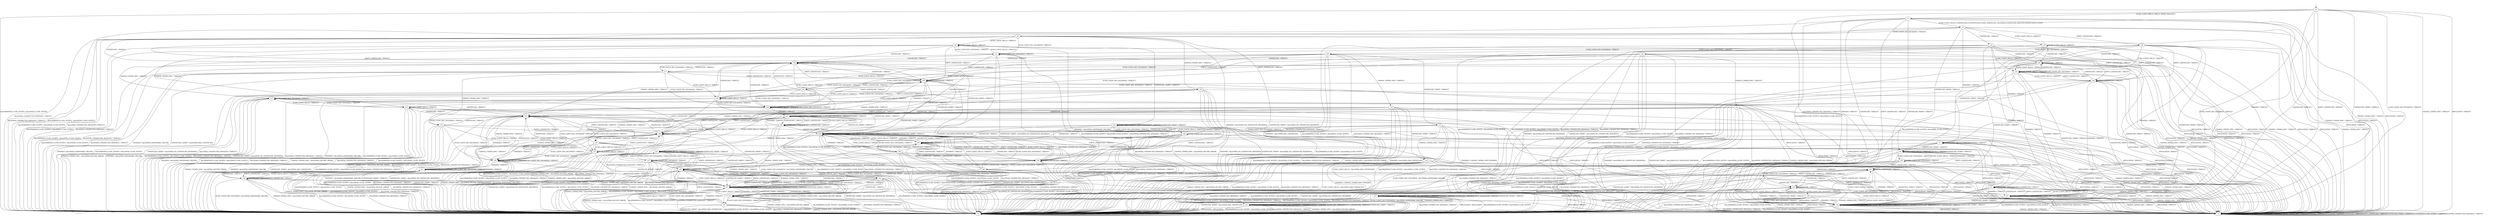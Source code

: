 digraph h6 {
s0 [label="s0"];
s1 [label="s1"];
s2 [label="s2"];
s3 [label="s3"];
s4 [label="s4"];
s5 [label="s5"];
s6 [label="s6"];
s7 [label="s7"];
s18 [label="s18"];
s19 [label="s19"];
s35 [label="s35"];
s44 [label="s44"];
s8 [label="s8"];
s9 [label="s9"];
s10 [label="s10"];
s11 [label="s11"];
s16 [label="s16"];
s25 [label="s25"];
s40 [label="s40"];
s41 [label="s41"];
s42 [label="s42"];
s45 [label="s45"];
s49 [label="s49"];
s52 [label="s52"];
s53 [label="s53"];
s61 [label="s61"];
s12 [label="s12"];
s13 [label="s13"];
s14 [label="s14"];
s17 [label="s17"];
s20 [label="s20"];
s21 [label="s21"];
s24 [label="s24"];
s30 [label="s30"];
s31 [label="s31"];
s38 [label="s38"];
s43 [label="s43"];
s46 [label="s46"];
s48 [label="s48"];
s54 [label="s54"];
s58 [label="s58"];
s64 [label="s64"];
s15 [label="s15"];
s22 [label="s22"];
s23 [label="s23"];
s26 [label="s26"];
s29 [label="s29"];
s32 [label="s32"];
s33 [label="s33"];
s36 [label="s36"];
s39 [label="s39"];
s47 [label="s47"];
s50 [label="s50"];
s55 [label="s55"];
s59 [label="s59"];
s27 [label="s27"];
s28 [label="s28"];
s34 [label="s34"];
s37 [label="s37"];
s51 [label="s51"];
s56 [label="s56"];
s60 [label="s60"];
s62 [label="s62"];
s57 [label="s57"];
s63 [label="s63"];
s0 -> s1 [label="ECDH_CLIENT_HELLO / HELLO_VERIFY_REQUEST+"];
s0 -> s2 [label="ECDH_CLIENT_KEY_EXCHANGE / TIMEOUT"];
s0 -> s3 [label="CHANGE_CIPHER_SPEC / TIMEOUT"];
s0 -> s2 [label="FINISHED / TIMEOUT"];
s0 -> s3 [label="APPLICATION / TIMEOUT"];
s0 -> s2 [label="CERTIFICATE / TIMEOUT"];
s0 -> s2 [label="EMPTY_CERTIFICATE / TIMEOUT"];
s0 -> s2 [label="CERTIFICATE_VERIFY / TIMEOUT"];
s0 -> s4 [label="Alert(WARNING,CLOSE_NOTIFY) / Alert(FATAL,CLOSE_NOTIFY)"];
s0 -> s4 [label="Alert(FATAL,UNEXPECTED_MESSAGE) / TIMEOUT"];
s1 -> s5 [label="ECDH_CLIENT_HELLO / SERVER_HELLO,CERTIFICATE,ECDHE_SERVER_KEY_EXCHANGE,CERTIFICATE_REQUEST,SERVER_HELLO_DONE"];
s1 -> s2 [label="ECDH_CLIENT_KEY_EXCHANGE / TIMEOUT"];
s1 -> s3 [label="CHANGE_CIPHER_SPEC / TIMEOUT"];
s1 -> s2 [label="FINISHED / TIMEOUT"];
s1 -> s3 [label="APPLICATION / TIMEOUT"];
s1 -> s2 [label="CERTIFICATE / TIMEOUT"];
s1 -> s2 [label="EMPTY_CERTIFICATE / TIMEOUT"];
s1 -> s2 [label="CERTIFICATE_VERIFY / TIMEOUT"];
s1 -> s4 [label="Alert(WARNING,CLOSE_NOTIFY) / Alert(FATAL,CLOSE_NOTIFY)"];
s1 -> s4 [label="Alert(FATAL,UNEXPECTED_MESSAGE) / TIMEOUT"];
s2 -> s2 [label="ECDH_CLIENT_HELLO / TIMEOUT"];
s2 -> s2 [label="ECDH_CLIENT_KEY_EXCHANGE / TIMEOUT"];
s2 -> s3 [label="CHANGE_CIPHER_SPEC / TIMEOUT"];
s2 -> s2 [label="FINISHED / TIMEOUT"];
s2 -> s3 [label="APPLICATION / TIMEOUT"];
s2 -> s2 [label="CERTIFICATE / TIMEOUT"];
s2 -> s2 [label="EMPTY_CERTIFICATE / TIMEOUT"];
s2 -> s2 [label="CERTIFICATE_VERIFY / TIMEOUT"];
s2 -> s4 [label="Alert(WARNING,CLOSE_NOTIFY) / Alert(FATAL,CLOSE_NOTIFY)"];
s2 -> s4 [label="Alert(FATAL,UNEXPECTED_MESSAGE) / TIMEOUT"];
s3 -> s3 [label="ECDH_CLIENT_HELLO / TIMEOUT"];
s3 -> s3 [label="ECDH_CLIENT_KEY_EXCHANGE / TIMEOUT"];
s3 -> s3 [label="CHANGE_CIPHER_SPEC / TIMEOUT"];
s3 -> s3 [label="FINISHED / TIMEOUT"];
s3 -> s3 [label="APPLICATION / TIMEOUT"];
s3 -> s3 [label="CERTIFICATE / TIMEOUT"];
s3 -> s3 [label="EMPTY_CERTIFICATE / TIMEOUT"];
s3 -> s3 [label="CERTIFICATE_VERIFY / TIMEOUT"];
s3 -> s3 [label="Alert(WARNING,CLOSE_NOTIFY) / TIMEOUT"];
s3 -> s3 [label="Alert(FATAL,UNEXPECTED_MESSAGE) / TIMEOUT"];
s4 -> s4 [label="ECDH_CLIENT_HELLO / SOCKET_CLOSED"];
s4 -> s4 [label="ECDH_CLIENT_KEY_EXCHANGE / SOCKET_CLOSED"];
s4 -> s4 [label="CHANGE_CIPHER_SPEC / SOCKET_CLOSED"];
s4 -> s4 [label="FINISHED / SOCKET_CLOSED"];
s4 -> s4 [label="APPLICATION / SOCKET_CLOSED"];
s4 -> s4 [label="CERTIFICATE / SOCKET_CLOSED"];
s4 -> s4 [label="EMPTY_CERTIFICATE / SOCKET_CLOSED"];
s4 -> s4 [label="CERTIFICATE_VERIFY / SOCKET_CLOSED"];
s4 -> s4 [label="Alert(WARNING,CLOSE_NOTIFY) / SOCKET_CLOSED"];
s4 -> s4 [label="Alert(FATAL,UNEXPECTED_MESSAGE) / SOCKET_CLOSED"];
s5 -> s18 [label="ECDH_CLIENT_HELLO / TIMEOUT"];
s5 -> s6 [label="ECDH_CLIENT_KEY_EXCHANGE / TIMEOUT"];
s5 -> s3 [label="CHANGE_CIPHER_SPEC / TIMEOUT"];
s5 -> s7 [label="FINISHED / TIMEOUT"];
s5 -> s3 [label="APPLICATION / TIMEOUT"];
s5 -> s19 [label="CERTIFICATE / TIMEOUT"];
s5 -> s35 [label="EMPTY_CERTIFICATE / TIMEOUT"];
s5 -> s44 [label="CERTIFICATE_VERIFY / TIMEOUT"];
s5 -> s4 [label="Alert(WARNING,CLOSE_NOTIFY) / Alert(FATAL,CLOSE_NOTIFY)"];
s5 -> s4 [label="Alert(FATAL,UNEXPECTED_MESSAGE) / TIMEOUT"];
s6 -> s8 [label="ECDH_CLIENT_HELLO / TIMEOUT"];
s6 -> s9 [label="ECDH_CLIENT_KEY_EXCHANGE / TIMEOUT"];
s6 -> s10 [label="CHANGE_CIPHER_SPEC / TIMEOUT"];
s6 -> s4 [label="FINISHED / Alert(FATAL,NO_CERTIFICATE_RESERVED)"];
s6 -> s3 [label="APPLICATION / TIMEOUT"];
s6 -> s16 [label="CERTIFICATE / TIMEOUT"];
s6 -> s45 [label="EMPTY_CERTIFICATE / TIMEOUT"];
s6 -> s4 [label="CERTIFICATE_VERIFY / Alert(FATAL,NO_CERTIFICATE_RESERVED)"];
s6 -> s4 [label="Alert(WARNING,CLOSE_NOTIFY) / Alert(FATAL,CLOSE_NOTIFY)"];
s6 -> s4 [label="Alert(FATAL,UNEXPECTED_MESSAGE) / TIMEOUT"];
s7 -> s7 [label="ECDH_CLIENT_HELLO / TIMEOUT"];
s7 -> s4 [label="ECDH_CLIENT_KEY_EXCHANGE / Alert(FATAL,HANDSHAKE_FAILURE)"];
s7 -> s3 [label="CHANGE_CIPHER_SPEC / TIMEOUT"];
s7 -> s7 [label="FINISHED / TIMEOUT"];
s7 -> s3 [label="APPLICATION / TIMEOUT"];
s7 -> s11 [label="CERTIFICATE / TIMEOUT"];
s7 -> s11 [label="EMPTY_CERTIFICATE / TIMEOUT"];
s7 -> s44 [label="CERTIFICATE_VERIFY / TIMEOUT"];
s7 -> s4 [label="Alert(WARNING,CLOSE_NOTIFY) / Alert(FATAL,CLOSE_NOTIFY)"];
s7 -> s4 [label="Alert(FATAL,UNEXPECTED_MESSAGE) / TIMEOUT"];
s18 -> s18 [label="ECDH_CLIENT_HELLO / TIMEOUT"];
s18 -> s9 [label="ECDH_CLIENT_KEY_EXCHANGE / TIMEOUT"];
s18 -> s3 [label="CHANGE_CIPHER_SPEC / TIMEOUT"];
s18 -> s7 [label="FINISHED / TIMEOUT"];
s18 -> s3 [label="APPLICATION / TIMEOUT"];
s18 -> s40 [label="CERTIFICATE / TIMEOUT"];
s18 -> s49 [label="EMPTY_CERTIFICATE / TIMEOUT"];
s18 -> s44 [label="CERTIFICATE_VERIFY / TIMEOUT"];
s18 -> s4 [label="Alert(WARNING,CLOSE_NOTIFY) / Alert(FATAL,CLOSE_NOTIFY)"];
s18 -> s4 [label="Alert(FATAL,UNEXPECTED_MESSAGE) / TIMEOUT"];
s19 -> s41 [label="ECDH_CLIENT_HELLO / TIMEOUT"];
s19 -> s25 [label="ECDH_CLIENT_KEY_EXCHANGE / TIMEOUT"];
s19 -> s3 [label="CHANGE_CIPHER_SPEC / TIMEOUT"];
s19 -> s21 [label="FINISHED / TIMEOUT"];
s19 -> s3 [label="APPLICATION / TIMEOUT"];
s19 -> s40 [label="CERTIFICATE / TIMEOUT"];
s19 -> s49 [label="EMPTY_CERTIFICATE / TIMEOUT"];
s19 -> s2 [label="CERTIFICATE_VERIFY / TIMEOUT"];
s19 -> s4 [label="Alert(WARNING,CLOSE_NOTIFY) / Alert(FATAL,CLOSE_NOTIFY)"];
s19 -> s4 [label="Alert(FATAL,UNEXPECTED_MESSAGE) / TIMEOUT"];
s35 -> s41 [label="ECDH_CLIENT_HELLO / TIMEOUT"];
s35 -> s42 [label="ECDH_CLIENT_KEY_EXCHANGE / TIMEOUT"];
s35 -> s3 [label="CHANGE_CIPHER_SPEC / TIMEOUT"];
s35 -> s21 [label="FINISHED / TIMEOUT"];
s35 -> s3 [label="APPLICATION / TIMEOUT"];
s35 -> s40 [label="CERTIFICATE / TIMEOUT"];
s35 -> s49 [label="EMPTY_CERTIFICATE / TIMEOUT"];
s35 -> s2 [label="CERTIFICATE_VERIFY / TIMEOUT"];
s35 -> s4 [label="Alert(WARNING,CLOSE_NOTIFY) / Alert(FATAL,CLOSE_NOTIFY)"];
s35 -> s4 [label="Alert(FATAL,UNEXPECTED_MESSAGE) / TIMEOUT"];
s44 -> s44 [label="ECDH_CLIENT_HELLO / TIMEOUT"];
s44 -> s52 [label="ECDH_CLIENT_KEY_EXCHANGE / TIMEOUT"];
s44 -> s3 [label="CHANGE_CIPHER_SPEC / TIMEOUT"];
s44 -> s44 [label="FINISHED / TIMEOUT"];
s44 -> s3 [label="APPLICATION / TIMEOUT"];
s44 -> s53 [label="CERTIFICATE / TIMEOUT"];
s44 -> s61 [label="EMPTY_CERTIFICATE / TIMEOUT"];
s44 -> s44 [label="CERTIFICATE_VERIFY / TIMEOUT"];
s44 -> s4 [label="Alert(WARNING,CLOSE_NOTIFY) / Alert(FATAL,CLOSE_NOTIFY)"];
s44 -> s4 [label="Alert(FATAL,UNEXPECTED_MESSAGE) / TIMEOUT"];
s8 -> s8 [label="ECDH_CLIENT_HELLO / TIMEOUT"];
s8 -> s9 [label="ECDH_CLIENT_KEY_EXCHANGE / TIMEOUT"];
s8 -> s12 [label="CHANGE_CIPHER_SPEC / TIMEOUT"];
s8 -> s4 [label="FINISHED / Alert(FATAL,HANDSHAKE_FAILURE)"];
s8 -> s3 [label="APPLICATION / TIMEOUT"];
s8 -> s16 [label="CERTIFICATE / TIMEOUT"];
s8 -> s45 [label="EMPTY_CERTIFICATE / TIMEOUT"];
s8 -> s20 [label="CERTIFICATE_VERIFY / TIMEOUT"];
s8 -> s4 [label="Alert(WARNING,CLOSE_NOTIFY) / Alert(FATAL,CLOSE_NOTIFY)"];
s8 -> s4 [label="Alert(FATAL,UNEXPECTED_MESSAGE) / TIMEOUT"];
s9 -> s8 [label="ECDH_CLIENT_HELLO / TIMEOUT"];
s9 -> s9 [label="ECDH_CLIENT_KEY_EXCHANGE / TIMEOUT"];
s9 -> s13 [label="CHANGE_CIPHER_SPEC / TIMEOUT"];
s9 -> s4 [label="FINISHED / Alert(FATAL,HANDSHAKE_FAILURE)"];
s9 -> s3 [label="APPLICATION / TIMEOUT"];
s9 -> s16 [label="CERTIFICATE / TIMEOUT"];
s9 -> s45 [label="EMPTY_CERTIFICATE / TIMEOUT"];
s9 -> s4 [label="CERTIFICATE_VERIFY / Alert(FATAL,NO_CERTIFICATE_RESERVED)"];
s9 -> s4 [label="Alert(WARNING,CLOSE_NOTIFY) / Alert(FATAL,CLOSE_NOTIFY)"];
s9 -> s4 [label="Alert(FATAL,UNEXPECTED_MESSAGE) / TIMEOUT"];
s10 -> s12 [label="ECDH_CLIENT_HELLO / TIMEOUT"];
s10 -> s13 [label="ECDH_CLIENT_KEY_EXCHANGE / TIMEOUT"];
s10 -> s4 [label="CHANGE_CIPHER_SPEC / Alert(FATAL,DECODE_ERROR)"];
s10 -> s4 [label="FINISHED / Alert(FATAL,NO_CERTIFICATE_RESERVED)"];
s10 -> s3 [label="APPLICATION / TIMEOUT"];
s10 -> s14 [label="CERTIFICATE / TIMEOUT"];
s10 -> s46 [label="EMPTY_CERTIFICATE / TIMEOUT"];
s10 -> s4 [label="CERTIFICATE_VERIFY / Alert(FATAL,NO_CERTIFICATE_RESERVED)"];
s10 -> s4 [label="Alert(WARNING,CLOSE_NOTIFY) / Alert(FATAL,CLOSE_NOTIFY)"];
s10 -> s4 [label="Alert(FATAL,UNEXPECTED_MESSAGE) / TIMEOUT"];
s11 -> s21 [label="ECDH_CLIENT_HELLO / TIMEOUT"];
s11 -> s4 [label="ECDH_CLIENT_KEY_EXCHANGE / Alert(FATAL,HANDSHAKE_FAILURE)"];
s11 -> s3 [label="CHANGE_CIPHER_SPEC / TIMEOUT"];
s11 -> s21 [label="FINISHED / TIMEOUT"];
s11 -> s3 [label="APPLICATION / TIMEOUT"];
s11 -> s11 [label="CERTIFICATE / TIMEOUT"];
s11 -> s11 [label="EMPTY_CERTIFICATE / TIMEOUT"];
s11 -> s2 [label="CERTIFICATE_VERIFY / TIMEOUT"];
s11 -> s4 [label="Alert(WARNING,CLOSE_NOTIFY) / Alert(FATAL,CLOSE_NOTIFY)"];
s11 -> s4 [label="Alert(FATAL,UNEXPECTED_MESSAGE) / TIMEOUT"];
s16 -> s38 [label="ECDH_CLIENT_HELLO / TIMEOUT"];
s16 -> s17 [label="ECDH_CLIENT_KEY_EXCHANGE / TIMEOUT"];
s16 -> s14 [label="CHANGE_CIPHER_SPEC / TIMEOUT"];
s16 -> s24 [label="FINISHED / TIMEOUT"];
s16 -> s3 [label="APPLICATION / TIMEOUT"];
s16 -> s16 [label="CERTIFICATE / TIMEOUT"];
s16 -> s45 [label="EMPTY_CERTIFICATE / TIMEOUT"];
s16 -> s48 [label="CERTIFICATE_VERIFY / TIMEOUT"];
s16 -> s4 [label="Alert(WARNING,CLOSE_NOTIFY) / Alert(FATAL,CLOSE_NOTIFY)"];
s16 -> s4 [label="Alert(FATAL,UNEXPECTED_MESSAGE) / TIMEOUT"];
s25 -> s39 [label="ECDH_CLIENT_HELLO / TIMEOUT"];
s25 -> s38 [label="ECDH_CLIENT_KEY_EXCHANGE / TIMEOUT"];
s25 -> s30 [label="CHANGE_CIPHER_SPEC / TIMEOUT"];
s25 -> s4 [label="FINISHED / Alert(FATAL,BAD_CERTIFICATE)"];
s25 -> s3 [label="APPLICATION / TIMEOUT"];
s25 -> s16 [label="CERTIFICATE / TIMEOUT"];
s25 -> s45 [label="EMPTY_CERTIFICATE / TIMEOUT"];
s25 -> s31 [label="CERTIFICATE_VERIFY / TIMEOUT"];
s25 -> s4 [label="Alert(WARNING,CLOSE_NOTIFY) / Alert(FATAL,CLOSE_NOTIFY)"];
s25 -> s4 [label="Alert(FATAL,UNEXPECTED_MESSAGE) / TIMEOUT"];
s40 -> s41 [label="ECDH_CLIENT_HELLO / TIMEOUT"];
s40 -> s17 [label="ECDH_CLIENT_KEY_EXCHANGE / TIMEOUT"];
s40 -> s3 [label="CHANGE_CIPHER_SPEC / TIMEOUT"];
s40 -> s21 [label="FINISHED / TIMEOUT"];
s40 -> s3 [label="APPLICATION / TIMEOUT"];
s40 -> s40 [label="CERTIFICATE / TIMEOUT"];
s40 -> s49 [label="EMPTY_CERTIFICATE / TIMEOUT"];
s40 -> s2 [label="CERTIFICATE_VERIFY / TIMEOUT"];
s40 -> s4 [label="Alert(WARNING,CLOSE_NOTIFY) / Alert(FATAL,CLOSE_NOTIFY)"];
s40 -> s4 [label="Alert(FATAL,UNEXPECTED_MESSAGE) / TIMEOUT"];
s41 -> s41 [label="ECDH_CLIENT_HELLO / TIMEOUT"];
s41 -> s41 [label="ECDH_CLIENT_KEY_EXCHANGE / TIMEOUT"];
s41 -> s3 [label="CHANGE_CIPHER_SPEC / TIMEOUT"];
s41 -> s21 [label="FINISHED / TIMEOUT"];
s41 -> s3 [label="APPLICATION / TIMEOUT"];
s41 -> s40 [label="CERTIFICATE / TIMEOUT"];
s41 -> s49 [label="EMPTY_CERTIFICATE / TIMEOUT"];
s41 -> s2 [label="CERTIFICATE_VERIFY / TIMEOUT"];
s41 -> s4 [label="Alert(WARNING,CLOSE_NOTIFY) / Alert(FATAL,CLOSE_NOTIFY)"];
s41 -> s4 [label="Alert(FATAL,UNEXPECTED_MESSAGE) / TIMEOUT"];
s42 -> s39 [label="ECDH_CLIENT_HELLO / TIMEOUT"];
s42 -> s38 [label="ECDH_CLIENT_KEY_EXCHANGE / TIMEOUT"];
s42 -> s43 [label="CHANGE_CIPHER_SPEC / TIMEOUT"];
s42 -> s4 [label="FINISHED / Alert(FATAL,NO_CERTIFICATE_RESERVED)"];
s42 -> s3 [label="APPLICATION / TIMEOUT"];
s42 -> s16 [label="CERTIFICATE / TIMEOUT"];
s42 -> s45 [label="EMPTY_CERTIFICATE / TIMEOUT"];
s42 -> s4 [label="CERTIFICATE_VERIFY / Alert(FATAL,NO_CERTIFICATE_RESERVED)"];
s42 -> s4 [label="Alert(WARNING,CLOSE_NOTIFY) / Alert(FATAL,CLOSE_NOTIFY)"];
s42 -> s4 [label="Alert(FATAL,UNEXPECTED_MESSAGE) / TIMEOUT"];
s45 -> s38 [label="ECDH_CLIENT_HELLO / TIMEOUT"];
s45 -> s54 [label="ECDH_CLIENT_KEY_EXCHANGE / TIMEOUT"];
s45 -> s46 [label="CHANGE_CIPHER_SPEC / TIMEOUT"];
s45 -> s24 [label="FINISHED / TIMEOUT"];
s45 -> s3 [label="APPLICATION / TIMEOUT"];
s45 -> s16 [label="CERTIFICATE / TIMEOUT"];
s45 -> s45 [label="EMPTY_CERTIFICATE / TIMEOUT"];
s45 -> s48 [label="CERTIFICATE_VERIFY / TIMEOUT"];
s45 -> s4 [label="Alert(WARNING,CLOSE_NOTIFY) / Alert(FATAL,CLOSE_NOTIFY)"];
s45 -> s4 [label="Alert(FATAL,UNEXPECTED_MESSAGE) / TIMEOUT"];
s49 -> s41 [label="ECDH_CLIENT_HELLO / TIMEOUT"];
s49 -> s54 [label="ECDH_CLIENT_KEY_EXCHANGE / TIMEOUT"];
s49 -> s3 [label="CHANGE_CIPHER_SPEC / TIMEOUT"];
s49 -> s21 [label="FINISHED / TIMEOUT"];
s49 -> s3 [label="APPLICATION / TIMEOUT"];
s49 -> s40 [label="CERTIFICATE / TIMEOUT"];
s49 -> s49 [label="EMPTY_CERTIFICATE / TIMEOUT"];
s49 -> s2 [label="CERTIFICATE_VERIFY / TIMEOUT"];
s49 -> s4 [label="Alert(WARNING,CLOSE_NOTIFY) / Alert(FATAL,CLOSE_NOTIFY)"];
s49 -> s4 [label="Alert(FATAL,UNEXPECTED_MESSAGE) / TIMEOUT"];
s52 -> s44 [label="ECDH_CLIENT_HELLO / TIMEOUT"];
s52 -> s52 [label="ECDH_CLIENT_KEY_EXCHANGE / TIMEOUT"];
s52 -> s3 [label="CHANGE_CIPHER_SPEC / TIMEOUT"];
s52 -> s44 [label="FINISHED / TIMEOUT"];
s52 -> s3 [label="APPLICATION / TIMEOUT"];
s52 -> s53 [label="CERTIFICATE / TIMEOUT"];
s52 -> s61 [label="EMPTY_CERTIFICATE / TIMEOUT"];
s52 -> s4 [label="CERTIFICATE_VERIFY / Alert(FATAL,NO_CERTIFICATE_RESERVED)"];
s52 -> s4 [label="Alert(WARNING,CLOSE_NOTIFY) / Alert(FATAL,CLOSE_NOTIFY)"];
s52 -> s4 [label="Alert(FATAL,UNEXPECTED_MESSAGE) / TIMEOUT"];
s53 -> s2 [label="ECDH_CLIENT_HELLO / TIMEOUT"];
s53 -> s58 [label="ECDH_CLIENT_KEY_EXCHANGE / TIMEOUT"];
s53 -> s3 [label="CHANGE_CIPHER_SPEC / TIMEOUT"];
s53 -> s2 [label="FINISHED / TIMEOUT"];
s53 -> s3 [label="APPLICATION / TIMEOUT"];
s53 -> s53 [label="CERTIFICATE / TIMEOUT"];
s53 -> s61 [label="EMPTY_CERTIFICATE / TIMEOUT"];
s53 -> s2 [label="CERTIFICATE_VERIFY / TIMEOUT"];
s53 -> s4 [label="Alert(WARNING,CLOSE_NOTIFY) / Alert(FATAL,CLOSE_NOTIFY)"];
s53 -> s4 [label="Alert(FATAL,UNEXPECTED_MESSAGE) / TIMEOUT"];
s61 -> s2 [label="ECDH_CLIENT_HELLO / TIMEOUT"];
s61 -> s64 [label="ECDH_CLIENT_KEY_EXCHANGE / TIMEOUT"];
s61 -> s3 [label="CHANGE_CIPHER_SPEC / TIMEOUT"];
s61 -> s2 [label="FINISHED / TIMEOUT"];
s61 -> s3 [label="APPLICATION / TIMEOUT"];
s61 -> s53 [label="CERTIFICATE / TIMEOUT"];
s61 -> s61 [label="EMPTY_CERTIFICATE / TIMEOUT"];
s61 -> s2 [label="CERTIFICATE_VERIFY / TIMEOUT"];
s61 -> s4 [label="Alert(WARNING,CLOSE_NOTIFY) / Alert(FATAL,CLOSE_NOTIFY)"];
s61 -> s4 [label="Alert(FATAL,UNEXPECTED_MESSAGE) / TIMEOUT"];
s12 -> s12 [label="ECDH_CLIENT_HELLO / TIMEOUT"];
s12 -> s13 [label="ECDH_CLIENT_KEY_EXCHANGE / TIMEOUT"];
s12 -> s4 [label="CHANGE_CIPHER_SPEC / Alert(FATAL,DECODE_ERROR)"];
s12 -> s4 [label="FINISHED / Alert(FATAL,HANDSHAKE_FAILURE)"];
s12 -> s3 [label="APPLICATION / TIMEOUT"];
s12 -> s14 [label="CERTIFICATE / TIMEOUT"];
s12 -> s46 [label="EMPTY_CERTIFICATE / TIMEOUT"];
s12 -> s22 [label="CERTIFICATE_VERIFY / TIMEOUT"];
s12 -> s4 [label="Alert(WARNING,CLOSE_NOTIFY) / Alert(FATAL,CLOSE_NOTIFY)"];
s12 -> s4 [label="Alert(FATAL,UNEXPECTED_MESSAGE) / TIMEOUT"];
s13 -> s12 [label="ECDH_CLIENT_HELLO / TIMEOUT"];
s13 -> s13 [label="ECDH_CLIENT_KEY_EXCHANGE / TIMEOUT"];
s13 -> s4 [label="CHANGE_CIPHER_SPEC / Alert(FATAL,DECODE_ERROR)"];
s13 -> s4 [label="FINISHED / Alert(FATAL,HANDSHAKE_FAILURE)"];
s13 -> s3 [label="APPLICATION / TIMEOUT"];
s13 -> s14 [label="CERTIFICATE / TIMEOUT"];
s13 -> s46 [label="EMPTY_CERTIFICATE / TIMEOUT"];
s13 -> s4 [label="CERTIFICATE_VERIFY / Alert(FATAL,NO_CERTIFICATE_RESERVED)"];
s13 -> s4 [label="Alert(WARNING,CLOSE_NOTIFY) / Alert(FATAL,CLOSE_NOTIFY)"];
s13 -> s4 [label="Alert(FATAL,UNEXPECTED_MESSAGE) / TIMEOUT"];
s14 -> s36 [label="ECDH_CLIENT_HELLO / TIMEOUT"];
s14 -> s15 [label="ECDH_CLIENT_KEY_EXCHANGE / TIMEOUT"];
s14 -> s4 [label="CHANGE_CIPHER_SPEC / Alert(FATAL,DECODE_ERROR)"];
s14 -> s23 [label="FINISHED / TIMEOUT"];
s14 -> s3 [label="APPLICATION / TIMEOUT"];
s14 -> s14 [label="CERTIFICATE / TIMEOUT"];
s14 -> s46 [label="EMPTY_CERTIFICATE / TIMEOUT"];
s14 -> s47 [label="CERTIFICATE_VERIFY / TIMEOUT"];
s14 -> s4 [label="Alert(WARNING,CLOSE_NOTIFY) / Alert(FATAL,CLOSE_NOTIFY)"];
s14 -> s4 [label="Alert(FATAL,UNEXPECTED_MESSAGE) / TIMEOUT"];
s17 -> s39 [label="ECDH_CLIENT_HELLO / TIMEOUT"];
s17 -> s38 [label="ECDH_CLIENT_KEY_EXCHANGE / TIMEOUT"];
s17 -> s15 [label="CHANGE_CIPHER_SPEC / TIMEOUT"];
s17 -> s4 [label="FINISHED / Alert(FATAL,HANDSHAKE_FAILURE)"];
s17 -> s3 [label="APPLICATION / TIMEOUT"];
s17 -> s16 [label="CERTIFICATE / TIMEOUT"];
s17 -> s45 [label="EMPTY_CERTIFICATE / TIMEOUT"];
s17 -> s4 [label="CERTIFICATE_VERIFY / Alert(FATAL,BAD_CERTIFICATE)"];
s17 -> s4 [label="Alert(WARNING,CLOSE_NOTIFY) / Alert(FATAL,CLOSE_NOTIFY)"];
s17 -> s4 [label="Alert(FATAL,UNEXPECTED_MESSAGE) / TIMEOUT"];
s20 -> s20 [label="ECDH_CLIENT_HELLO / TIMEOUT"];
s20 -> s26 [label="ECDH_CLIENT_KEY_EXCHANGE / TIMEOUT"];
s20 -> s22 [label="CHANGE_CIPHER_SPEC / TIMEOUT"];
s20 -> s20 [label="FINISHED / TIMEOUT"];
s20 -> s3 [label="APPLICATION / TIMEOUT"];
s20 -> s50 [label="CERTIFICATE / TIMEOUT"];
s20 -> s59 [label="EMPTY_CERTIFICATE / TIMEOUT"];
s20 -> s20 [label="CERTIFICATE_VERIFY / TIMEOUT"];
s20 -> s4 [label="Alert(WARNING,CLOSE_NOTIFY) / Alert(FATAL,CLOSE_NOTIFY)"];
s20 -> s4 [label="Alert(FATAL,UNEXPECTED_MESSAGE) / TIMEOUT"];
s21 -> s21 [label="ECDH_CLIENT_HELLO / TIMEOUT"];
s21 -> s21 [label="ECDH_CLIENT_KEY_EXCHANGE / TIMEOUT"];
s21 -> s3 [label="CHANGE_CIPHER_SPEC / TIMEOUT"];
s21 -> s21 [label="FINISHED / TIMEOUT"];
s21 -> s3 [label="APPLICATION / TIMEOUT"];
s21 -> s11 [label="CERTIFICATE / TIMEOUT"];
s21 -> s11 [label="EMPTY_CERTIFICATE / TIMEOUT"];
s21 -> s2 [label="CERTIFICATE_VERIFY / TIMEOUT"];
s21 -> s4 [label="Alert(WARNING,CLOSE_NOTIFY) / Alert(FATAL,CLOSE_NOTIFY)"];
s21 -> s4 [label="Alert(FATAL,UNEXPECTED_MESSAGE) / TIMEOUT"];
s24 -> s24 [label="ECDH_CLIENT_HELLO / TIMEOUT"];
s24 -> s24 [label="ECDH_CLIENT_KEY_EXCHANGE / TIMEOUT"];
s24 -> s23 [label="CHANGE_CIPHER_SPEC / TIMEOUT"];
s24 -> s24 [label="FINISHED / TIMEOUT"];
s24 -> s3 [label="APPLICATION / TIMEOUT"];
s24 -> s29 [label="CERTIFICATE / TIMEOUT"];
s24 -> s29 [label="EMPTY_CERTIFICATE / TIMEOUT"];
s24 -> s48 [label="CERTIFICATE_VERIFY / TIMEOUT"];
s24 -> s4 [label="Alert(WARNING,CLOSE_NOTIFY) / Alert(FATAL,CLOSE_NOTIFY)"];
s24 -> s4 [label="Alert(FATAL,UNEXPECTED_MESSAGE) / TIMEOUT"];
s30 -> s37 [label="ECDH_CLIENT_HELLO / TIMEOUT"];
s30 -> s36 [label="ECDH_CLIENT_KEY_EXCHANGE / TIMEOUT"];
s30 -> s4 [label="CHANGE_CIPHER_SPEC / Alert(FATAL,DECODE_ERROR)"];
s30 -> s4 [label="FINISHED / Alert(FATAL,BAD_CERTIFICATE)"];
s30 -> s3 [label="APPLICATION / TIMEOUT"];
s30 -> s14 [label="CERTIFICATE / TIMEOUT"];
s30 -> s46 [label="EMPTY_CERTIFICATE / TIMEOUT"];
s30 -> s32 [label="CERTIFICATE_VERIFY / TIMEOUT"];
s30 -> s4 [label="Alert(WARNING,CLOSE_NOTIFY) / Alert(FATAL,CLOSE_NOTIFY)"];
s30 -> s4 [label="Alert(FATAL,UNEXPECTED_MESSAGE) / TIMEOUT"];
s31 -> s4 [label="ECDH_CLIENT_HELLO / Alert(FATAL,BAD_CERTIFICATE)"];
s31 -> s48 [label="ECDH_CLIENT_KEY_EXCHANGE / TIMEOUT"];
s31 -> s32 [label="CHANGE_CIPHER_SPEC / TIMEOUT"];
s31 -> s33 [label="FINISHED / CHANGE_CIPHER_SPEC,FINISHED"];
s31 -> s3 [label="APPLICATION / TIMEOUT"];
s31 -> s50 [label="CERTIFICATE / TIMEOUT"];
s31 -> s59 [label="EMPTY_CERTIFICATE / TIMEOUT"];
s31 -> s48 [label="CERTIFICATE_VERIFY / TIMEOUT"];
s31 -> s4 [label="Alert(WARNING,CLOSE_NOTIFY) / Alert(FATAL,CLOSE_NOTIFY)"];
s31 -> s4 [label="Alert(FATAL,UNEXPECTED_MESSAGE) / TIMEOUT"];
s38 -> s38 [label="ECDH_CLIENT_HELLO / TIMEOUT"];
s38 -> s38 [label="ECDH_CLIENT_KEY_EXCHANGE / TIMEOUT"];
s38 -> s36 [label="CHANGE_CIPHER_SPEC / TIMEOUT"];
s38 -> s24 [label="FINISHED / TIMEOUT"];
s38 -> s3 [label="APPLICATION / TIMEOUT"];
s38 -> s16 [label="CERTIFICATE / TIMEOUT"];
s38 -> s45 [label="EMPTY_CERTIFICATE / TIMEOUT"];
s38 -> s48 [label="CERTIFICATE_VERIFY / TIMEOUT"];
s38 -> s4 [label="Alert(WARNING,CLOSE_NOTIFY) / Alert(FATAL,CLOSE_NOTIFY)"];
s38 -> s4 [label="Alert(FATAL,UNEXPECTED_MESSAGE) / TIMEOUT"];
s43 -> s37 [label="ECDH_CLIENT_HELLO / TIMEOUT"];
s43 -> s36 [label="ECDH_CLIENT_KEY_EXCHANGE / TIMEOUT"];
s43 -> s4 [label="CHANGE_CIPHER_SPEC / Alert(FATAL,DECODE_ERROR)"];
s43 -> s4 [label="FINISHED / Alert(FATAL,NO_CERTIFICATE_RESERVED)"];
s43 -> s3 [label="APPLICATION / TIMEOUT"];
s43 -> s14 [label="CERTIFICATE / TIMEOUT"];
s43 -> s46 [label="EMPTY_CERTIFICATE / TIMEOUT"];
s43 -> s4 [label="CERTIFICATE_VERIFY / Alert(FATAL,NO_CERTIFICATE_RESERVED)"];
s43 -> s4 [label="Alert(WARNING,CLOSE_NOTIFY) / Alert(FATAL,CLOSE_NOTIFY)"];
s43 -> s4 [label="Alert(FATAL,UNEXPECTED_MESSAGE) / TIMEOUT"];
s46 -> s36 [label="ECDH_CLIENT_HELLO / TIMEOUT"];
s46 -> s55 [label="ECDH_CLIENT_KEY_EXCHANGE / TIMEOUT"];
s46 -> s4 [label="CHANGE_CIPHER_SPEC / Alert(FATAL,DECODE_ERROR)"];
s46 -> s23 [label="FINISHED / TIMEOUT"];
s46 -> s3 [label="APPLICATION / TIMEOUT"];
s46 -> s14 [label="CERTIFICATE / TIMEOUT"];
s46 -> s46 [label="EMPTY_CERTIFICATE / TIMEOUT"];
s46 -> s47 [label="CERTIFICATE_VERIFY / TIMEOUT"];
s46 -> s4 [label="Alert(WARNING,CLOSE_NOTIFY) / Alert(FATAL,CLOSE_NOTIFY)"];
s46 -> s4 [label="Alert(FATAL,UNEXPECTED_MESSAGE) / TIMEOUT"];
s48 -> s48 [label="ECDH_CLIENT_HELLO / TIMEOUT"];
s48 -> s48 [label="ECDH_CLIENT_KEY_EXCHANGE / TIMEOUT"];
s48 -> s47 [label="CHANGE_CIPHER_SPEC / TIMEOUT"];
s48 -> s48 [label="FINISHED / TIMEOUT"];
s48 -> s3 [label="APPLICATION / TIMEOUT"];
s48 -> s50 [label="CERTIFICATE / TIMEOUT"];
s48 -> s59 [label="EMPTY_CERTIFICATE / TIMEOUT"];
s48 -> s48 [label="CERTIFICATE_VERIFY / TIMEOUT"];
s48 -> s4 [label="Alert(WARNING,CLOSE_NOTIFY) / Alert(FATAL,CLOSE_NOTIFY)"];
s48 -> s4 [label="Alert(FATAL,UNEXPECTED_MESSAGE) / TIMEOUT"];
s54 -> s39 [label="ECDH_CLIENT_HELLO / TIMEOUT"];
s54 -> s38 [label="ECDH_CLIENT_KEY_EXCHANGE / TIMEOUT"];
s54 -> s55 [label="CHANGE_CIPHER_SPEC / TIMEOUT"];
s54 -> s4 [label="FINISHED / Alert(FATAL,HANDSHAKE_FAILURE)"];
s54 -> s3 [label="APPLICATION / TIMEOUT"];
s54 -> s16 [label="CERTIFICATE / TIMEOUT"];
s54 -> s45 [label="EMPTY_CERTIFICATE / TIMEOUT"];
s54 -> s4 [label="CERTIFICATE_VERIFY / Alert(FATAL,NO_CERTIFICATE_RESERVED)"];
s54 -> s4 [label="Alert(WARNING,CLOSE_NOTIFY) / Alert(FATAL,CLOSE_NOTIFY)"];
s54 -> s4 [label="Alert(FATAL,UNEXPECTED_MESSAGE) / TIMEOUT"];
s58 -> s2 [label="ECDH_CLIENT_HELLO / TIMEOUT"];
s58 -> s2 [label="ECDH_CLIENT_KEY_EXCHANGE / TIMEOUT"];
s58 -> s3 [label="CHANGE_CIPHER_SPEC / TIMEOUT"];
s58 -> s2 [label="FINISHED / TIMEOUT"];
s58 -> s3 [label="APPLICATION / TIMEOUT"];
s58 -> s53 [label="CERTIFICATE / TIMEOUT"];
s58 -> s61 [label="EMPTY_CERTIFICATE / TIMEOUT"];
s58 -> s4 [label="CERTIFICATE_VERIFY / Alert(FATAL,BAD_CERTIFICATE)"];
s58 -> s4 [label="Alert(WARNING,CLOSE_NOTIFY) / Alert(FATAL,CLOSE_NOTIFY)"];
s58 -> s4 [label="Alert(FATAL,UNEXPECTED_MESSAGE) / TIMEOUT"];
s64 -> s2 [label="ECDH_CLIENT_HELLO / TIMEOUT"];
s64 -> s2 [label="ECDH_CLIENT_KEY_EXCHANGE / TIMEOUT"];
s64 -> s3 [label="CHANGE_CIPHER_SPEC / TIMEOUT"];
s64 -> s2 [label="FINISHED / TIMEOUT"];
s64 -> s3 [label="APPLICATION / TIMEOUT"];
s64 -> s53 [label="CERTIFICATE / TIMEOUT"];
s64 -> s61 [label="EMPTY_CERTIFICATE / TIMEOUT"];
s64 -> s4 [label="CERTIFICATE_VERIFY / Alert(FATAL,NO_CERTIFICATE_RESERVED)"];
s64 -> s4 [label="Alert(WARNING,CLOSE_NOTIFY) / Alert(FATAL,CLOSE_NOTIFY)"];
s64 -> s4 [label="Alert(FATAL,UNEXPECTED_MESSAGE) / TIMEOUT"];
s15 -> s37 [label="ECDH_CLIENT_HELLO / TIMEOUT"];
s15 -> s36 [label="ECDH_CLIENT_KEY_EXCHANGE / TIMEOUT"];
s15 -> s4 [label="CHANGE_CIPHER_SPEC / Alert(FATAL,DECODE_ERROR)"];
s15 -> s4 [label="FINISHED / Alert(FATAL,HANDSHAKE_FAILURE)"];
s15 -> s3 [label="APPLICATION / TIMEOUT"];
s15 -> s14 [label="CERTIFICATE / TIMEOUT"];
s15 -> s46 [label="EMPTY_CERTIFICATE / TIMEOUT"];
s15 -> s4 [label="CERTIFICATE_VERIFY / Alert(FATAL,BAD_CERTIFICATE)"];
s15 -> s4 [label="Alert(WARNING,CLOSE_NOTIFY) / Alert(FATAL,CLOSE_NOTIFY)"];
s15 -> s4 [label="Alert(FATAL,UNEXPECTED_MESSAGE) / TIMEOUT"];
s22 -> s22 [label="ECDH_CLIENT_HELLO / TIMEOUT"];
s22 -> s27 [label="ECDH_CLIENT_KEY_EXCHANGE / TIMEOUT"];
s22 -> s4 [label="CHANGE_CIPHER_SPEC / Alert(FATAL,DECODE_ERROR)"];
s22 -> s22 [label="FINISHED / TIMEOUT"];
s22 -> s3 [label="APPLICATION / TIMEOUT"];
s22 -> s51 [label="CERTIFICATE / TIMEOUT"];
s22 -> s60 [label="EMPTY_CERTIFICATE / TIMEOUT"];
s22 -> s22 [label="CERTIFICATE_VERIFY / TIMEOUT"];
s22 -> s4 [label="Alert(WARNING,CLOSE_NOTIFY) / Alert(FATAL,CLOSE_NOTIFY)"];
s22 -> s4 [label="Alert(FATAL,UNEXPECTED_MESSAGE) / TIMEOUT"];
s23 -> s23 [label="ECDH_CLIENT_HELLO / TIMEOUT"];
s23 -> s23 [label="ECDH_CLIENT_KEY_EXCHANGE / TIMEOUT"];
s23 -> s4 [label="CHANGE_CIPHER_SPEC / Alert(FATAL,DECODE_ERROR)"];
s23 -> s23 [label="FINISHED / TIMEOUT"];
s23 -> s3 [label="APPLICATION / TIMEOUT"];
s23 -> s28 [label="CERTIFICATE / TIMEOUT"];
s23 -> s28 [label="EMPTY_CERTIFICATE / TIMEOUT"];
s23 -> s47 [label="CERTIFICATE_VERIFY / TIMEOUT"];
s23 -> s4 [label="Alert(WARNING,CLOSE_NOTIFY) / Alert(FATAL,CLOSE_NOTIFY)"];
s23 -> s4 [label="Alert(FATAL,UNEXPECTED_MESSAGE) / TIMEOUT"];
s26 -> s20 [label="ECDH_CLIENT_HELLO / TIMEOUT"];
s26 -> s26 [label="ECDH_CLIENT_KEY_EXCHANGE / TIMEOUT"];
s26 -> s27 [label="CHANGE_CIPHER_SPEC / TIMEOUT"];
s26 -> s20 [label="FINISHED / TIMEOUT"];
s26 -> s3 [label="APPLICATION / TIMEOUT"];
s26 -> s50 [label="CERTIFICATE / TIMEOUT"];
s26 -> s59 [label="EMPTY_CERTIFICATE / TIMEOUT"];
s26 -> s4 [label="CERTIFICATE_VERIFY / Alert(FATAL,NO_CERTIFICATE_RESERVED)"];
s26 -> s4 [label="Alert(WARNING,CLOSE_NOTIFY) / Alert(FATAL,CLOSE_NOTIFY)"];
s26 -> s4 [label="Alert(FATAL,UNEXPECTED_MESSAGE) / TIMEOUT"];
s29 -> s24 [label="ECDH_CLIENT_HELLO / TIMEOUT"];
s29 -> s4 [label="ECDH_CLIENT_KEY_EXCHANGE / Alert(FATAL,HANDSHAKE_FAILURE)"];
s29 -> s28 [label="CHANGE_CIPHER_SPEC / TIMEOUT"];
s29 -> s24 [label="FINISHED / TIMEOUT"];
s29 -> s3 [label="APPLICATION / TIMEOUT"];
s29 -> s29 [label="CERTIFICATE / TIMEOUT"];
s29 -> s29 [label="EMPTY_CERTIFICATE / TIMEOUT"];
s29 -> s48 [label="CERTIFICATE_VERIFY / TIMEOUT"];
s29 -> s4 [label="Alert(WARNING,CLOSE_NOTIFY) / Alert(FATAL,CLOSE_NOTIFY)"];
s29 -> s4 [label="Alert(FATAL,UNEXPECTED_MESSAGE) / TIMEOUT"];
s32 -> s4 [label="ECDH_CLIENT_HELLO / Alert(FATAL,BAD_CERTIFICATE)"];
s32 -> s47 [label="ECDH_CLIENT_KEY_EXCHANGE / TIMEOUT"];
s32 -> s4 [label="CHANGE_CIPHER_SPEC / Alert(FATAL,DECODE_ERROR)"];
s32 -> s34 [label="FINISHED / CHANGE_CIPHER_SPEC,FINISHED"];
s32 -> s3 [label="APPLICATION / TIMEOUT"];
s32 -> s51 [label="CERTIFICATE / TIMEOUT"];
s32 -> s60 [label="EMPTY_CERTIFICATE / TIMEOUT"];
s32 -> s47 [label="CERTIFICATE_VERIFY / TIMEOUT"];
s32 -> s4 [label="Alert(WARNING,CLOSE_NOTIFY) / Alert(FATAL,CLOSE_NOTIFY)"];
s32 -> s4 [label="Alert(FATAL,UNEXPECTED_MESSAGE) / TIMEOUT"];
s33 -> s33 [label="ECDH_CLIENT_HELLO / TIMEOUT"];
s33 -> s33 [label="ECDH_CLIENT_KEY_EXCHANGE / TIMEOUT"];
s33 -> s34 [label="CHANGE_CIPHER_SPEC / TIMEOUT"];
s33 -> s33 [label="FINISHED / TIMEOUT"];
s33 -> s4 [label="APPLICATION / APPLICATION"];
s33 -> s33 [label="CERTIFICATE / TIMEOUT"];
s33 -> s33 [label="EMPTY_CERTIFICATE / TIMEOUT"];
s33 -> s33 [label="CERTIFICATE_VERIFY / TIMEOUT"];
s33 -> s4 [label="Alert(WARNING,CLOSE_NOTIFY) / Alert(FATAL,CLOSE_NOTIFY)"];
s33 -> s4 [label="Alert(FATAL,UNEXPECTED_MESSAGE) / TIMEOUT"];
s36 -> s36 [label="ECDH_CLIENT_HELLO / TIMEOUT"];
s36 -> s36 [label="ECDH_CLIENT_KEY_EXCHANGE / TIMEOUT"];
s36 -> s4 [label="CHANGE_CIPHER_SPEC / Alert(FATAL,DECODE_ERROR)"];
s36 -> s23 [label="FINISHED / TIMEOUT"];
s36 -> s3 [label="APPLICATION / TIMEOUT"];
s36 -> s14 [label="CERTIFICATE / TIMEOUT"];
s36 -> s46 [label="EMPTY_CERTIFICATE / TIMEOUT"];
s36 -> s47 [label="CERTIFICATE_VERIFY / TIMEOUT"];
s36 -> s4 [label="Alert(WARNING,CLOSE_NOTIFY) / Alert(FATAL,CLOSE_NOTIFY)"];
s36 -> s4 [label="Alert(FATAL,UNEXPECTED_MESSAGE) / TIMEOUT"];
s39 -> s39 [label="ECDH_CLIENT_HELLO / TIMEOUT"];
s39 -> s38 [label="ECDH_CLIENT_KEY_EXCHANGE / TIMEOUT"];
s39 -> s37 [label="CHANGE_CIPHER_SPEC / TIMEOUT"];
s39 -> s4 [label="FINISHED / Alert(FATAL,HANDSHAKE_FAILURE)"];
s39 -> s3 [label="APPLICATION / TIMEOUT"];
s39 -> s16 [label="CERTIFICATE / TIMEOUT"];
s39 -> s45 [label="EMPTY_CERTIFICATE / TIMEOUT"];
s39 -> s48 [label="CERTIFICATE_VERIFY / TIMEOUT"];
s39 -> s4 [label="Alert(WARNING,CLOSE_NOTIFY) / Alert(FATAL,CLOSE_NOTIFY)"];
s39 -> s4 [label="Alert(FATAL,UNEXPECTED_MESSAGE) / TIMEOUT"];
s47 -> s47 [label="ECDH_CLIENT_HELLO / TIMEOUT"];
s47 -> s47 [label="ECDH_CLIENT_KEY_EXCHANGE / TIMEOUT"];
s47 -> s4 [label="CHANGE_CIPHER_SPEC / Alert(FATAL,DECODE_ERROR)"];
s47 -> s47 [label="FINISHED / TIMEOUT"];
s47 -> s3 [label="APPLICATION / TIMEOUT"];
s47 -> s51 [label="CERTIFICATE / TIMEOUT"];
s47 -> s60 [label="EMPTY_CERTIFICATE / TIMEOUT"];
s47 -> s47 [label="CERTIFICATE_VERIFY / TIMEOUT"];
s47 -> s4 [label="Alert(WARNING,CLOSE_NOTIFY) / Alert(FATAL,CLOSE_NOTIFY)"];
s47 -> s4 [label="Alert(FATAL,UNEXPECTED_MESSAGE) / TIMEOUT"];
s50 -> s48 [label="ECDH_CLIENT_HELLO / TIMEOUT"];
s50 -> s56 [label="ECDH_CLIENT_KEY_EXCHANGE / TIMEOUT"];
s50 -> s51 [label="CHANGE_CIPHER_SPEC / TIMEOUT"];
s50 -> s48 [label="FINISHED / TIMEOUT"];
s50 -> s3 [label="APPLICATION / TIMEOUT"];
s50 -> s50 [label="CERTIFICATE / TIMEOUT"];
s50 -> s59 [label="EMPTY_CERTIFICATE / TIMEOUT"];
s50 -> s48 [label="CERTIFICATE_VERIFY / TIMEOUT"];
s50 -> s4 [label="Alert(WARNING,CLOSE_NOTIFY) / Alert(FATAL,CLOSE_NOTIFY)"];
s50 -> s4 [label="Alert(FATAL,UNEXPECTED_MESSAGE) / TIMEOUT"];
s55 -> s37 [label="ECDH_CLIENT_HELLO / TIMEOUT"];
s55 -> s36 [label="ECDH_CLIENT_KEY_EXCHANGE / TIMEOUT"];
s55 -> s4 [label="CHANGE_CIPHER_SPEC / Alert(FATAL,DECODE_ERROR)"];
s55 -> s4 [label="FINISHED / Alert(FATAL,HANDSHAKE_FAILURE)"];
s55 -> s3 [label="APPLICATION / TIMEOUT"];
s55 -> s14 [label="CERTIFICATE / TIMEOUT"];
s55 -> s46 [label="EMPTY_CERTIFICATE / TIMEOUT"];
s55 -> s4 [label="CERTIFICATE_VERIFY / Alert(FATAL,NO_CERTIFICATE_RESERVED)"];
s55 -> s4 [label="Alert(WARNING,CLOSE_NOTIFY) / Alert(FATAL,CLOSE_NOTIFY)"];
s55 -> s4 [label="Alert(FATAL,UNEXPECTED_MESSAGE) / TIMEOUT"];
s59 -> s48 [label="ECDH_CLIENT_HELLO / TIMEOUT"];
s59 -> s62 [label="ECDH_CLIENT_KEY_EXCHANGE / TIMEOUT"];
s59 -> s60 [label="CHANGE_CIPHER_SPEC / TIMEOUT"];
s59 -> s48 [label="FINISHED / TIMEOUT"];
s59 -> s3 [label="APPLICATION / TIMEOUT"];
s59 -> s50 [label="CERTIFICATE / TIMEOUT"];
s59 -> s59 [label="EMPTY_CERTIFICATE / TIMEOUT"];
s59 -> s48 [label="CERTIFICATE_VERIFY / TIMEOUT"];
s59 -> s4 [label="Alert(WARNING,CLOSE_NOTIFY) / Alert(FATAL,CLOSE_NOTIFY)"];
s59 -> s4 [label="Alert(FATAL,UNEXPECTED_MESSAGE) / TIMEOUT"];
s27 -> s22 [label="ECDH_CLIENT_HELLO / TIMEOUT"];
s27 -> s27 [label="ECDH_CLIENT_KEY_EXCHANGE / TIMEOUT"];
s27 -> s4 [label="CHANGE_CIPHER_SPEC / Alert(FATAL,DECODE_ERROR)"];
s27 -> s22 [label="FINISHED / TIMEOUT"];
s27 -> s3 [label="APPLICATION / TIMEOUT"];
s27 -> s51 [label="CERTIFICATE / TIMEOUT"];
s27 -> s60 [label="EMPTY_CERTIFICATE / TIMEOUT"];
s27 -> s4 [label="CERTIFICATE_VERIFY / Alert(FATAL,NO_CERTIFICATE_RESERVED)"];
s27 -> s4 [label="Alert(WARNING,CLOSE_NOTIFY) / Alert(FATAL,CLOSE_NOTIFY)"];
s27 -> s4 [label="Alert(FATAL,UNEXPECTED_MESSAGE) / TIMEOUT"];
s28 -> s23 [label="ECDH_CLIENT_HELLO / TIMEOUT"];
s28 -> s4 [label="ECDH_CLIENT_KEY_EXCHANGE / Alert(FATAL,HANDSHAKE_FAILURE)"];
s28 -> s4 [label="CHANGE_CIPHER_SPEC / Alert(FATAL,DECODE_ERROR)"];
s28 -> s23 [label="FINISHED / TIMEOUT"];
s28 -> s3 [label="APPLICATION / TIMEOUT"];
s28 -> s28 [label="CERTIFICATE / TIMEOUT"];
s28 -> s28 [label="EMPTY_CERTIFICATE / TIMEOUT"];
s28 -> s47 [label="CERTIFICATE_VERIFY / TIMEOUT"];
s28 -> s4 [label="Alert(WARNING,CLOSE_NOTIFY) / Alert(FATAL,CLOSE_NOTIFY)"];
s28 -> s4 [label="Alert(FATAL,UNEXPECTED_MESSAGE) / TIMEOUT"];
s34 -> s34 [label="ECDH_CLIENT_HELLO / TIMEOUT"];
s34 -> s34 [label="ECDH_CLIENT_KEY_EXCHANGE / TIMEOUT"];
s34 -> s4 [label="CHANGE_CIPHER_SPEC / Alert(FATAL,DECODE_ERROR)"];
s34 -> s34 [label="FINISHED / TIMEOUT"];
s34 -> s4 [label="APPLICATION / APPLICATION"];
s34 -> s34 [label="CERTIFICATE / TIMEOUT"];
s34 -> s34 [label="EMPTY_CERTIFICATE / TIMEOUT"];
s34 -> s34 [label="CERTIFICATE_VERIFY / TIMEOUT"];
s34 -> s4 [label="Alert(WARNING,CLOSE_NOTIFY) / Alert(FATAL,CLOSE_NOTIFY)"];
s34 -> s4 [label="Alert(FATAL,UNEXPECTED_MESSAGE) / TIMEOUT"];
s37 -> s37 [label="ECDH_CLIENT_HELLO / TIMEOUT"];
s37 -> s36 [label="ECDH_CLIENT_KEY_EXCHANGE / TIMEOUT"];
s37 -> s4 [label="CHANGE_CIPHER_SPEC / Alert(FATAL,DECODE_ERROR)"];
s37 -> s4 [label="FINISHED / Alert(FATAL,HANDSHAKE_FAILURE)"];
s37 -> s3 [label="APPLICATION / TIMEOUT"];
s37 -> s14 [label="CERTIFICATE / TIMEOUT"];
s37 -> s46 [label="EMPTY_CERTIFICATE / TIMEOUT"];
s37 -> s47 [label="CERTIFICATE_VERIFY / TIMEOUT"];
s37 -> s4 [label="Alert(WARNING,CLOSE_NOTIFY) / Alert(FATAL,CLOSE_NOTIFY)"];
s37 -> s4 [label="Alert(FATAL,UNEXPECTED_MESSAGE) / TIMEOUT"];
s51 -> s47 [label="ECDH_CLIENT_HELLO / TIMEOUT"];
s51 -> s57 [label="ECDH_CLIENT_KEY_EXCHANGE / TIMEOUT"];
s51 -> s4 [label="CHANGE_CIPHER_SPEC / Alert(FATAL,DECODE_ERROR)"];
s51 -> s47 [label="FINISHED / TIMEOUT"];
s51 -> s3 [label="APPLICATION / TIMEOUT"];
s51 -> s51 [label="CERTIFICATE / TIMEOUT"];
s51 -> s60 [label="EMPTY_CERTIFICATE / TIMEOUT"];
s51 -> s47 [label="CERTIFICATE_VERIFY / TIMEOUT"];
s51 -> s4 [label="Alert(WARNING,CLOSE_NOTIFY) / Alert(FATAL,CLOSE_NOTIFY)"];
s51 -> s4 [label="Alert(FATAL,UNEXPECTED_MESSAGE) / TIMEOUT"];
s56 -> s48 [label="ECDH_CLIENT_HELLO / TIMEOUT"];
s56 -> s48 [label="ECDH_CLIENT_KEY_EXCHANGE / TIMEOUT"];
s56 -> s57 [label="CHANGE_CIPHER_SPEC / TIMEOUT"];
s56 -> s48 [label="FINISHED / TIMEOUT"];
s56 -> s3 [label="APPLICATION / TIMEOUT"];
s56 -> s50 [label="CERTIFICATE / TIMEOUT"];
s56 -> s59 [label="EMPTY_CERTIFICATE / TIMEOUT"];
s56 -> s4 [label="CERTIFICATE_VERIFY / Alert(FATAL,BAD_CERTIFICATE)"];
s56 -> s4 [label="Alert(WARNING,CLOSE_NOTIFY) / Alert(FATAL,CLOSE_NOTIFY)"];
s56 -> s4 [label="Alert(FATAL,UNEXPECTED_MESSAGE) / TIMEOUT"];
s60 -> s47 [label="ECDH_CLIENT_HELLO / TIMEOUT"];
s60 -> s63 [label="ECDH_CLIENT_KEY_EXCHANGE / TIMEOUT"];
s60 -> s4 [label="CHANGE_CIPHER_SPEC / Alert(FATAL,DECODE_ERROR)"];
s60 -> s47 [label="FINISHED / TIMEOUT"];
s60 -> s3 [label="APPLICATION / TIMEOUT"];
s60 -> s51 [label="CERTIFICATE / TIMEOUT"];
s60 -> s60 [label="EMPTY_CERTIFICATE / TIMEOUT"];
s60 -> s47 [label="CERTIFICATE_VERIFY / TIMEOUT"];
s60 -> s4 [label="Alert(WARNING,CLOSE_NOTIFY) / Alert(FATAL,CLOSE_NOTIFY)"];
s60 -> s4 [label="Alert(FATAL,UNEXPECTED_MESSAGE) / TIMEOUT"];
s62 -> s48 [label="ECDH_CLIENT_HELLO / TIMEOUT"];
s62 -> s48 [label="ECDH_CLIENT_KEY_EXCHANGE / TIMEOUT"];
s62 -> s63 [label="CHANGE_CIPHER_SPEC / TIMEOUT"];
s62 -> s48 [label="FINISHED / TIMEOUT"];
s62 -> s3 [label="APPLICATION / TIMEOUT"];
s62 -> s50 [label="CERTIFICATE / TIMEOUT"];
s62 -> s59 [label="EMPTY_CERTIFICATE / TIMEOUT"];
s62 -> s4 [label="CERTIFICATE_VERIFY / Alert(FATAL,NO_CERTIFICATE_RESERVED)"];
s62 -> s4 [label="Alert(WARNING,CLOSE_NOTIFY) / Alert(FATAL,CLOSE_NOTIFY)"];
s62 -> s4 [label="Alert(FATAL,UNEXPECTED_MESSAGE) / TIMEOUT"];
s57 -> s47 [label="ECDH_CLIENT_HELLO / TIMEOUT"];
s57 -> s47 [label="ECDH_CLIENT_KEY_EXCHANGE / TIMEOUT"];
s57 -> s4 [label="CHANGE_CIPHER_SPEC / Alert(FATAL,DECODE_ERROR)"];
s57 -> s47 [label="FINISHED / TIMEOUT"];
s57 -> s3 [label="APPLICATION / TIMEOUT"];
s57 -> s51 [label="CERTIFICATE / TIMEOUT"];
s57 -> s60 [label="EMPTY_CERTIFICATE / TIMEOUT"];
s57 -> s4 [label="CERTIFICATE_VERIFY / Alert(FATAL,BAD_CERTIFICATE)"];
s57 -> s4 [label="Alert(WARNING,CLOSE_NOTIFY) / Alert(FATAL,CLOSE_NOTIFY)"];
s57 -> s4 [label="Alert(FATAL,UNEXPECTED_MESSAGE) / TIMEOUT"];
s63 -> s47 [label="ECDH_CLIENT_HELLO / TIMEOUT"];
s63 -> s47 [label="ECDH_CLIENT_KEY_EXCHANGE / TIMEOUT"];
s63 -> s4 [label="CHANGE_CIPHER_SPEC / Alert(FATAL,DECODE_ERROR)"];
s63 -> s47 [label="FINISHED / TIMEOUT"];
s63 -> s3 [label="APPLICATION / TIMEOUT"];
s63 -> s51 [label="CERTIFICATE / TIMEOUT"];
s63 -> s60 [label="EMPTY_CERTIFICATE / TIMEOUT"];
s63 -> s4 [label="CERTIFICATE_VERIFY / Alert(FATAL,NO_CERTIFICATE_RESERVED)"];
s63 -> s4 [label="Alert(WARNING,CLOSE_NOTIFY) / Alert(FATAL,CLOSE_NOTIFY)"];
s63 -> s4 [label="Alert(FATAL,UNEXPECTED_MESSAGE) / TIMEOUT"];
__start0 [shape=none, label=""];
__start0 -> s0 [label=""];
}
